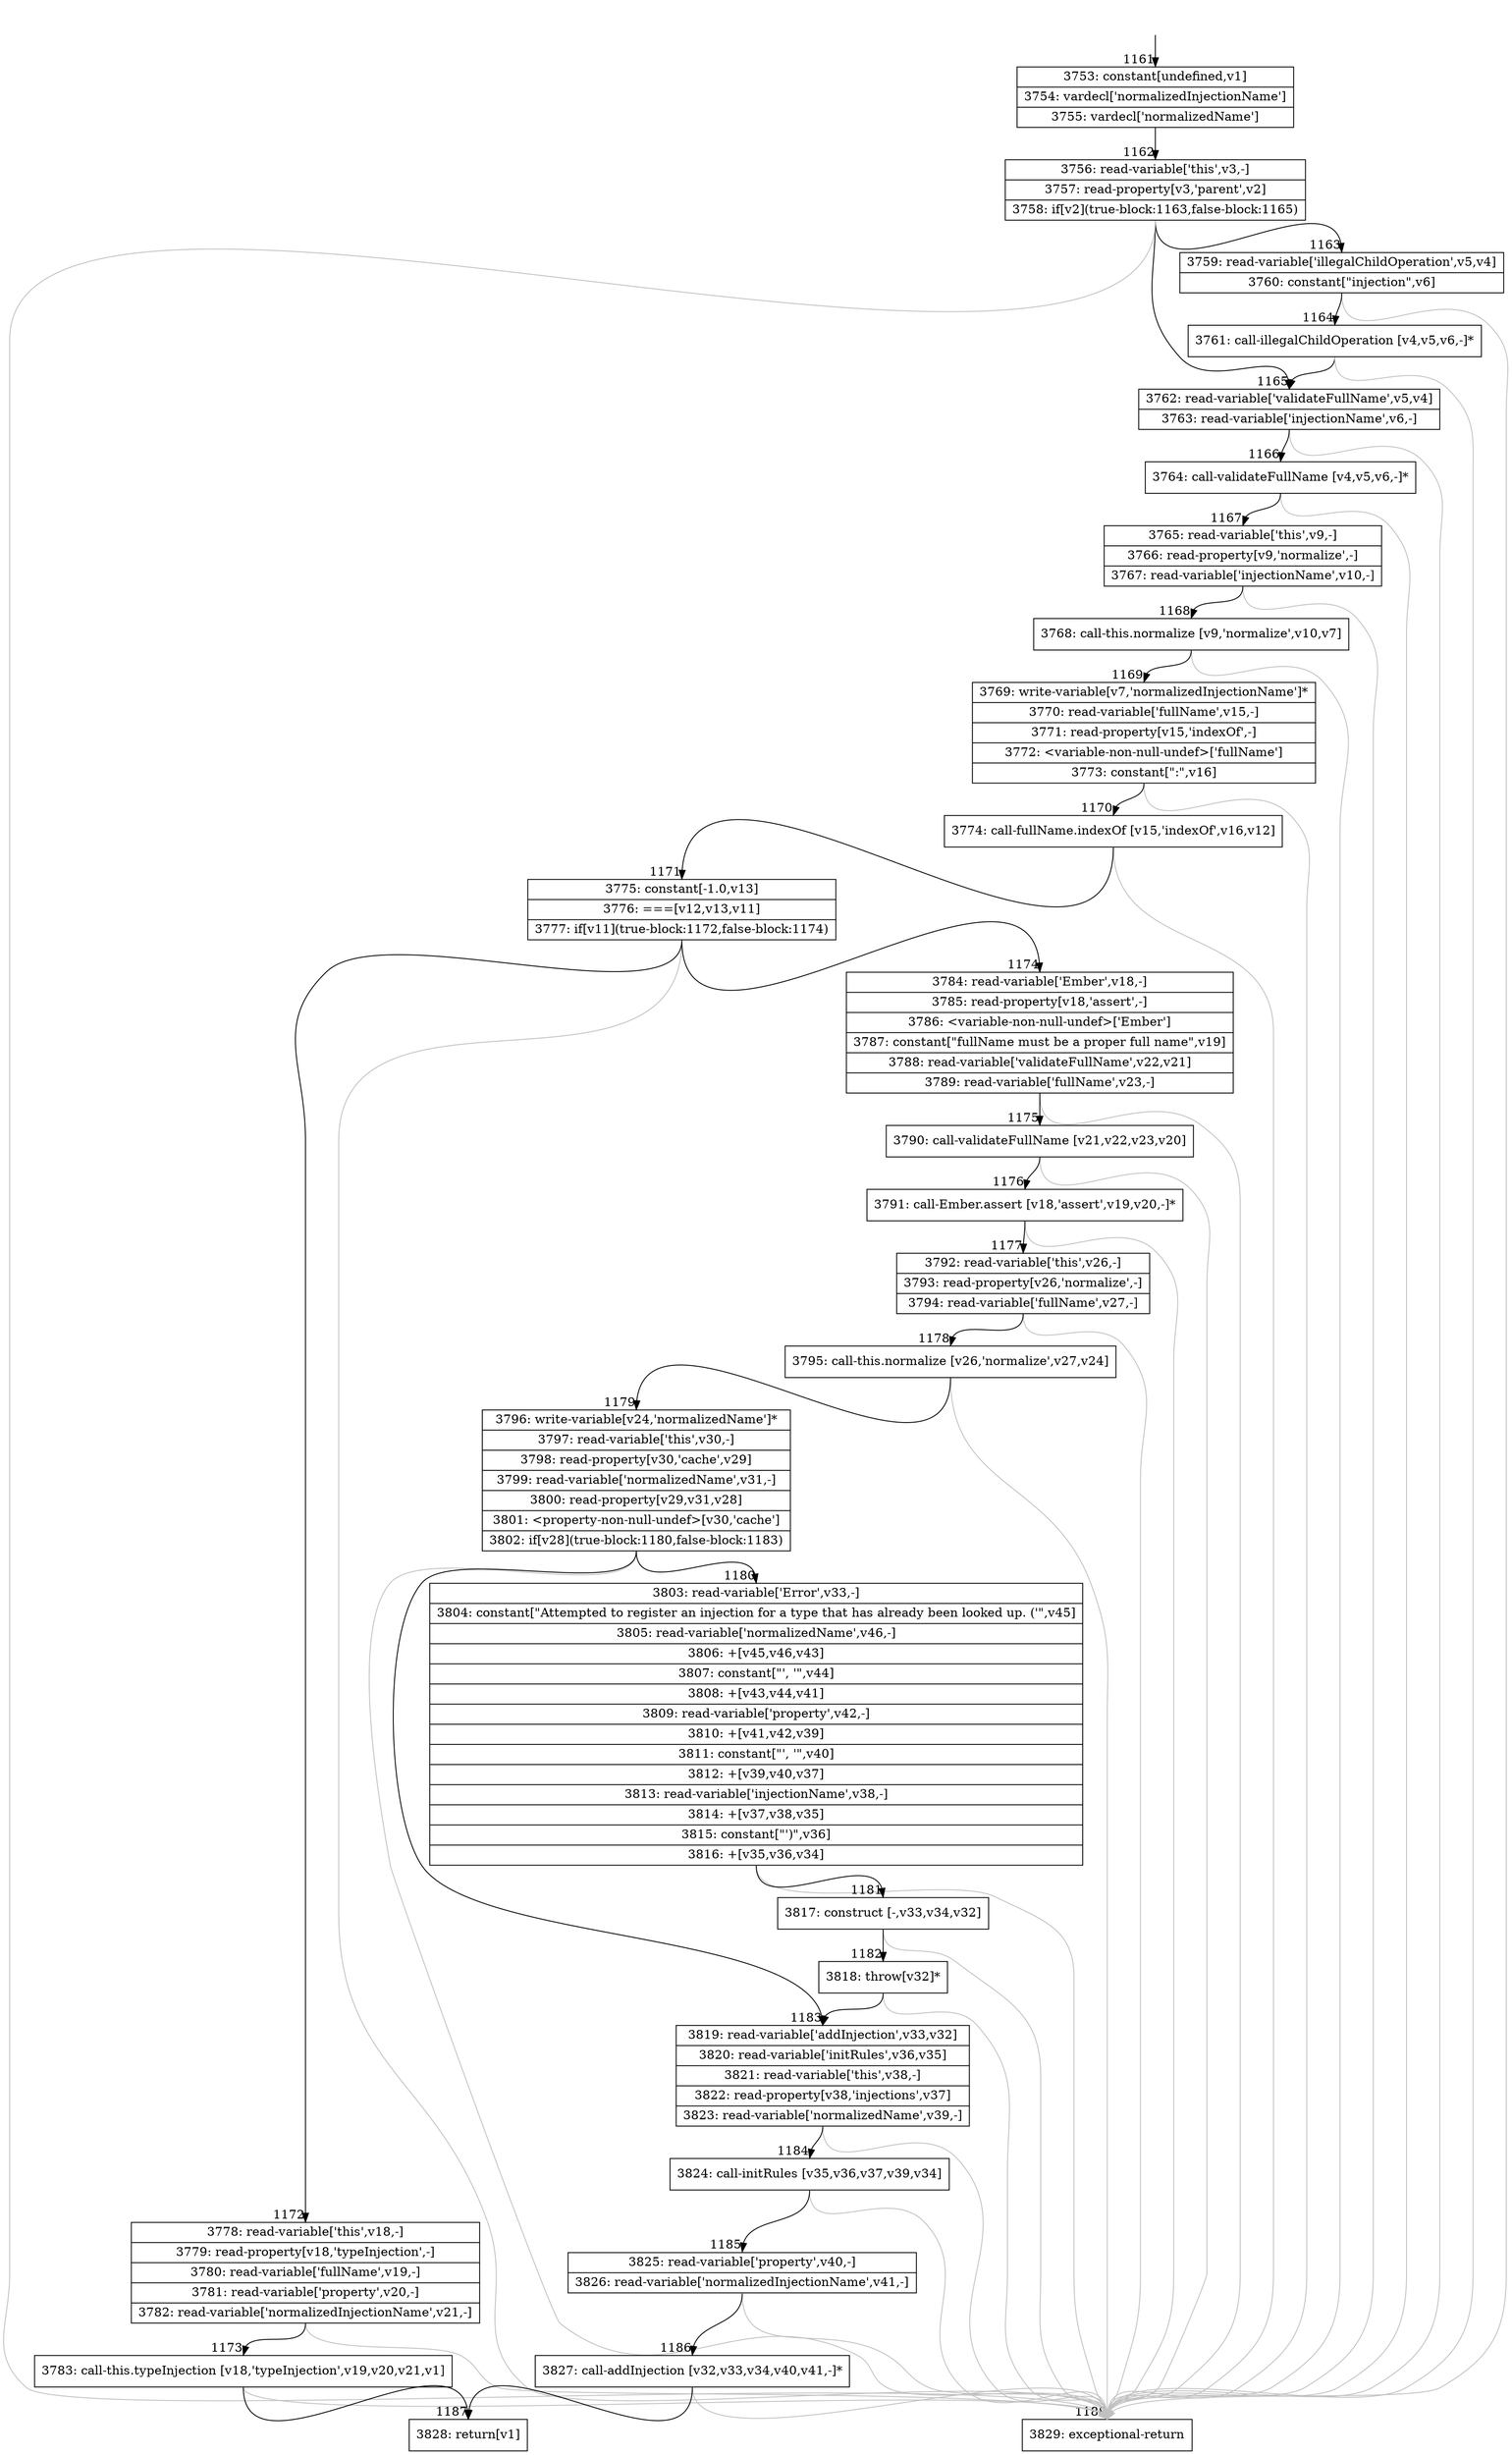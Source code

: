 digraph {
rankdir="TD"
BB_entry88[shape=none,label=""];
BB_entry88 -> BB1161 [tailport=s, headport=n, headlabel="    1161"]
BB1161 [shape=record label="{3753: constant[undefined,v1]|3754: vardecl['normalizedInjectionName']|3755: vardecl['normalizedName']}" ] 
BB1161 -> BB1162 [tailport=s, headport=n, headlabel="      1162"]
BB1162 [shape=record label="{3756: read-variable['this',v3,-]|3757: read-property[v3,'parent',v2]|3758: if[v2](true-block:1163,false-block:1165)}" ] 
BB1162 -> BB1163 [tailport=s, headport=n, headlabel="      1163"]
BB1162 -> BB1165 [tailport=s, headport=n, headlabel="      1165"]
BB1162 -> BB1188 [tailport=s, headport=n, color=gray, headlabel="      1188"]
BB1163 [shape=record label="{3759: read-variable['illegalChildOperation',v5,v4]|3760: constant[\"injection\",v6]}" ] 
BB1163 -> BB1164 [tailport=s, headport=n, headlabel="      1164"]
BB1163 -> BB1188 [tailport=s, headport=n, color=gray]
BB1164 [shape=record label="{3761: call-illegalChildOperation [v4,v5,v6,-]*}" ] 
BB1164 -> BB1165 [tailport=s, headport=n]
BB1164 -> BB1188 [tailport=s, headport=n, color=gray]
BB1165 [shape=record label="{3762: read-variable['validateFullName',v5,v4]|3763: read-variable['injectionName',v6,-]}" ] 
BB1165 -> BB1166 [tailport=s, headport=n, headlabel="      1166"]
BB1165 -> BB1188 [tailport=s, headport=n, color=gray]
BB1166 [shape=record label="{3764: call-validateFullName [v4,v5,v6,-]*}" ] 
BB1166 -> BB1167 [tailport=s, headport=n, headlabel="      1167"]
BB1166 -> BB1188 [tailport=s, headport=n, color=gray]
BB1167 [shape=record label="{3765: read-variable['this',v9,-]|3766: read-property[v9,'normalize',-]|3767: read-variable['injectionName',v10,-]}" ] 
BB1167 -> BB1168 [tailport=s, headport=n, headlabel="      1168"]
BB1167 -> BB1188 [tailport=s, headport=n, color=gray]
BB1168 [shape=record label="{3768: call-this.normalize [v9,'normalize',v10,v7]}" ] 
BB1168 -> BB1169 [tailport=s, headport=n, headlabel="      1169"]
BB1168 -> BB1188 [tailport=s, headport=n, color=gray]
BB1169 [shape=record label="{3769: write-variable[v7,'normalizedInjectionName']*|3770: read-variable['fullName',v15,-]|3771: read-property[v15,'indexOf',-]|3772: \<variable-non-null-undef\>['fullName']|3773: constant[\":\",v16]}" ] 
BB1169 -> BB1170 [tailport=s, headport=n, headlabel="      1170"]
BB1169 -> BB1188 [tailport=s, headport=n, color=gray]
BB1170 [shape=record label="{3774: call-fullName.indexOf [v15,'indexOf',v16,v12]}" ] 
BB1170 -> BB1171 [tailport=s, headport=n, headlabel="      1171"]
BB1170 -> BB1188 [tailport=s, headport=n, color=gray]
BB1171 [shape=record label="{3775: constant[-1.0,v13]|3776: ===[v12,v13,v11]|3777: if[v11](true-block:1172,false-block:1174)}" ] 
BB1171 -> BB1172 [tailport=s, headport=n, headlabel="      1172"]
BB1171 -> BB1174 [tailport=s, headport=n, headlabel="      1174"]
BB1171 -> BB1188 [tailport=s, headport=n, color=gray]
BB1172 [shape=record label="{3778: read-variable['this',v18,-]|3779: read-property[v18,'typeInjection',-]|3780: read-variable['fullName',v19,-]|3781: read-variable['property',v20,-]|3782: read-variable['normalizedInjectionName',v21,-]}" ] 
BB1172 -> BB1173 [tailport=s, headport=n, headlabel="      1173"]
BB1172 -> BB1188 [tailport=s, headport=n, color=gray]
BB1173 [shape=record label="{3783: call-this.typeInjection [v18,'typeInjection',v19,v20,v21,v1]}" ] 
BB1173 -> BB1187 [tailport=s, headport=n, headlabel="      1187"]
BB1173 -> BB1188 [tailport=s, headport=n, color=gray]
BB1174 [shape=record label="{3784: read-variable['Ember',v18,-]|3785: read-property[v18,'assert',-]|3786: \<variable-non-null-undef\>['Ember']|3787: constant[\"fullName must be a proper full name\",v19]|3788: read-variable['validateFullName',v22,v21]|3789: read-variable['fullName',v23,-]}" ] 
BB1174 -> BB1175 [tailport=s, headport=n, headlabel="      1175"]
BB1174 -> BB1188 [tailport=s, headport=n, color=gray]
BB1175 [shape=record label="{3790: call-validateFullName [v21,v22,v23,v20]}" ] 
BB1175 -> BB1176 [tailport=s, headport=n, headlabel="      1176"]
BB1175 -> BB1188 [tailport=s, headport=n, color=gray]
BB1176 [shape=record label="{3791: call-Ember.assert [v18,'assert',v19,v20,-]*}" ] 
BB1176 -> BB1177 [tailport=s, headport=n, headlabel="      1177"]
BB1176 -> BB1188 [tailport=s, headport=n, color=gray]
BB1177 [shape=record label="{3792: read-variable['this',v26,-]|3793: read-property[v26,'normalize',-]|3794: read-variable['fullName',v27,-]}" ] 
BB1177 -> BB1178 [tailport=s, headport=n, headlabel="      1178"]
BB1177 -> BB1188 [tailport=s, headport=n, color=gray]
BB1178 [shape=record label="{3795: call-this.normalize [v26,'normalize',v27,v24]}" ] 
BB1178 -> BB1179 [tailport=s, headport=n, headlabel="      1179"]
BB1178 -> BB1188 [tailport=s, headport=n, color=gray]
BB1179 [shape=record label="{3796: write-variable[v24,'normalizedName']*|3797: read-variable['this',v30,-]|3798: read-property[v30,'cache',v29]|3799: read-variable['normalizedName',v31,-]|3800: read-property[v29,v31,v28]|3801: \<property-non-null-undef\>[v30,'cache']|3802: if[v28](true-block:1180,false-block:1183)}" ] 
BB1179 -> BB1180 [tailport=s, headport=n, headlabel="      1180"]
BB1179 -> BB1183 [tailport=s, headport=n, headlabel="      1183"]
BB1179 -> BB1188 [tailport=s, headport=n, color=gray]
BB1180 [shape=record label="{3803: read-variable['Error',v33,-]|3804: constant[\"Attempted to register an injection for a type that has already been looked up. ('\",v45]|3805: read-variable['normalizedName',v46,-]|3806: +[v45,v46,v43]|3807: constant[\"', '\",v44]|3808: +[v43,v44,v41]|3809: read-variable['property',v42,-]|3810: +[v41,v42,v39]|3811: constant[\"', '\",v40]|3812: +[v39,v40,v37]|3813: read-variable['injectionName',v38,-]|3814: +[v37,v38,v35]|3815: constant[\"')\",v36]|3816: +[v35,v36,v34]}" ] 
BB1180 -> BB1181 [tailport=s, headport=n, headlabel="      1181"]
BB1180 -> BB1188 [tailport=s, headport=n, color=gray]
BB1181 [shape=record label="{3817: construct [-,v33,v34,v32]}" ] 
BB1181 -> BB1182 [tailport=s, headport=n, headlabel="      1182"]
BB1181 -> BB1188 [tailport=s, headport=n, color=gray]
BB1182 [shape=record label="{3818: throw[v32]*}" ] 
BB1182 -> BB1183 [tailport=s, headport=n]
BB1182 -> BB1188 [tailport=s, headport=n, color=gray]
BB1183 [shape=record label="{3819: read-variable['addInjection',v33,v32]|3820: read-variable['initRules',v36,v35]|3821: read-variable['this',v38,-]|3822: read-property[v38,'injections',v37]|3823: read-variable['normalizedName',v39,-]}" ] 
BB1183 -> BB1184 [tailport=s, headport=n, headlabel="      1184"]
BB1183 -> BB1188 [tailport=s, headport=n, color=gray]
BB1184 [shape=record label="{3824: call-initRules [v35,v36,v37,v39,v34]}" ] 
BB1184 -> BB1185 [tailport=s, headport=n, headlabel="      1185"]
BB1184 -> BB1188 [tailport=s, headport=n, color=gray]
BB1185 [shape=record label="{3825: read-variable['property',v40,-]|3826: read-variable['normalizedInjectionName',v41,-]}" ] 
BB1185 -> BB1186 [tailport=s, headport=n, headlabel="      1186"]
BB1185 -> BB1188 [tailport=s, headport=n, color=gray]
BB1186 [shape=record label="{3827: call-addInjection [v32,v33,v34,v40,v41,-]*}" ] 
BB1186 -> BB1187 [tailport=s, headport=n]
BB1186 -> BB1188 [tailport=s, headport=n, color=gray]
BB1187 [shape=record label="{3828: return[v1]}" ] 
BB1188 [shape=record label="{3829: exceptional-return}" ] 
//#$~ 1597
}
